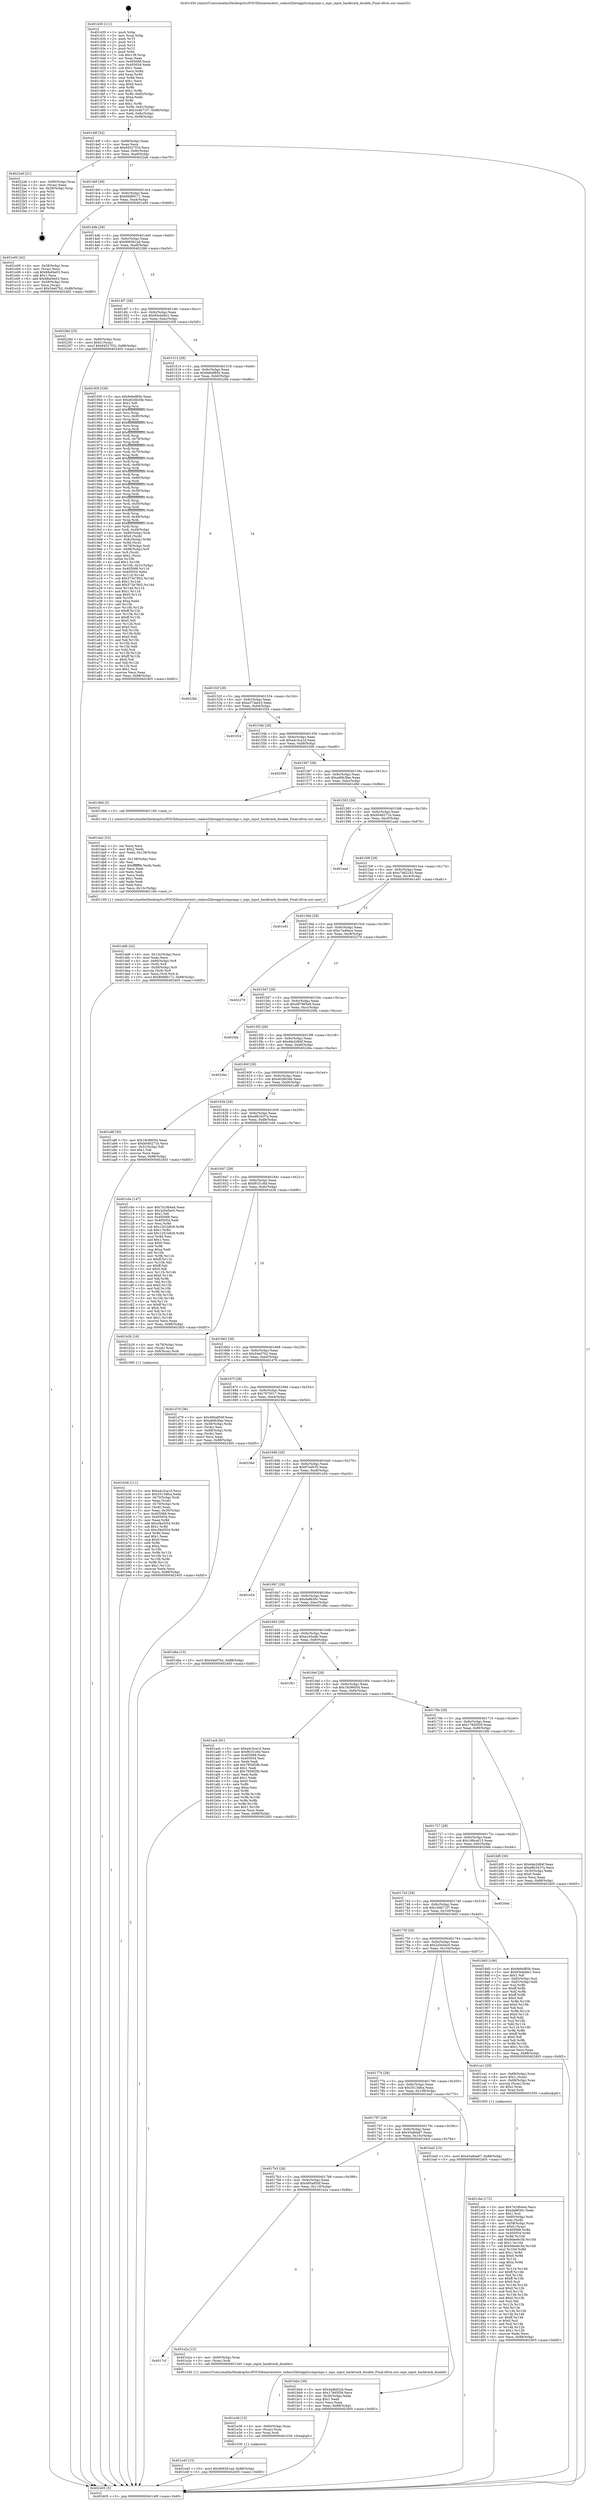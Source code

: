 digraph "0x401430" {
  label = "0x401430 (/mnt/c/Users/mathe/Desktop/tcc/POCII/binaries/extr_radare2libreggrlccmpcmpc.c_mpc_input_backtrack_disable_Final-ollvm.out::main(0))"
  labelloc = "t"
  node[shape=record]

  Entry [label="",width=0.3,height=0.3,shape=circle,fillcolor=black,style=filled]
  "0x40149f" [label="{
     0x40149f [32]\l
     | [instrs]\l
     &nbsp;&nbsp;0x40149f \<+6\>: mov -0x88(%rbp),%eax\l
     &nbsp;&nbsp;0x4014a5 \<+2\>: mov %eax,%ecx\l
     &nbsp;&nbsp;0x4014a7 \<+6\>: sub $0x84527f1b,%ecx\l
     &nbsp;&nbsp;0x4014ad \<+6\>: mov %eax,-0x9c(%rbp)\l
     &nbsp;&nbsp;0x4014b3 \<+6\>: mov %ecx,-0xa0(%rbp)\l
     &nbsp;&nbsp;0x4014b9 \<+6\>: je 00000000004022a6 \<main+0xe76\>\l
  }"]
  "0x4022a6" [label="{
     0x4022a6 [21]\l
     | [instrs]\l
     &nbsp;&nbsp;0x4022a6 \<+4\>: mov -0x80(%rbp),%rax\l
     &nbsp;&nbsp;0x4022aa \<+2\>: mov (%rax),%eax\l
     &nbsp;&nbsp;0x4022ac \<+4\>: lea -0x28(%rbp),%rsp\l
     &nbsp;&nbsp;0x4022b0 \<+1\>: pop %rbx\l
     &nbsp;&nbsp;0x4022b1 \<+2\>: pop %r12\l
     &nbsp;&nbsp;0x4022b3 \<+2\>: pop %r13\l
     &nbsp;&nbsp;0x4022b5 \<+2\>: pop %r14\l
     &nbsp;&nbsp;0x4022b7 \<+2\>: pop %r15\l
     &nbsp;&nbsp;0x4022b9 \<+1\>: pop %rbp\l
     &nbsp;&nbsp;0x4022ba \<+1\>: ret\l
  }"]
  "0x4014bf" [label="{
     0x4014bf [28]\l
     | [instrs]\l
     &nbsp;&nbsp;0x4014bf \<+5\>: jmp 00000000004014c4 \<main+0x94\>\l
     &nbsp;&nbsp;0x4014c4 \<+6\>: mov -0x9c(%rbp),%eax\l
     &nbsp;&nbsp;0x4014ca \<+5\>: sub $0x89d89171,%eax\l
     &nbsp;&nbsp;0x4014cf \<+6\>: mov %eax,-0xa4(%rbp)\l
     &nbsp;&nbsp;0x4014d5 \<+6\>: je 0000000000401e00 \<main+0x9d0\>\l
  }"]
  Exit [label="",width=0.3,height=0.3,shape=circle,fillcolor=black,style=filled,peripheries=2]
  "0x401e00" [label="{
     0x401e00 [42]\l
     | [instrs]\l
     &nbsp;&nbsp;0x401e00 \<+4\>: mov -0x58(%rbp),%rax\l
     &nbsp;&nbsp;0x401e04 \<+2\>: mov (%rax),%ecx\l
     &nbsp;&nbsp;0x401e06 \<+6\>: sub $0x68af4e03,%ecx\l
     &nbsp;&nbsp;0x401e0c \<+3\>: add $0x1,%ecx\l
     &nbsp;&nbsp;0x401e0f \<+6\>: add $0x68af4e03,%ecx\l
     &nbsp;&nbsp;0x401e15 \<+4\>: mov -0x58(%rbp),%rax\l
     &nbsp;&nbsp;0x401e19 \<+2\>: mov %ecx,(%rax)\l
     &nbsp;&nbsp;0x401e1b \<+10\>: movl $0x54e07b2,-0x88(%rbp)\l
     &nbsp;&nbsp;0x401e25 \<+5\>: jmp 0000000000402405 \<main+0xfd5\>\l
  }"]
  "0x4014db" [label="{
     0x4014db [28]\l
     | [instrs]\l
     &nbsp;&nbsp;0x4014db \<+5\>: jmp 00000000004014e0 \<main+0xb0\>\l
     &nbsp;&nbsp;0x4014e0 \<+6\>: mov -0x9c(%rbp),%eax\l
     &nbsp;&nbsp;0x4014e6 \<+5\>: sub $0x906561ad,%eax\l
     &nbsp;&nbsp;0x4014eb \<+6\>: mov %eax,-0xa8(%rbp)\l
     &nbsp;&nbsp;0x4014f1 \<+6\>: je 000000000040228d \<main+0xe5d\>\l
  }"]
  "0x401e45" [label="{
     0x401e45 [15]\l
     | [instrs]\l
     &nbsp;&nbsp;0x401e45 \<+10\>: movl $0x906561ad,-0x88(%rbp)\l
     &nbsp;&nbsp;0x401e4f \<+5\>: jmp 0000000000402405 \<main+0xfd5\>\l
  }"]
  "0x40228d" [label="{
     0x40228d [25]\l
     | [instrs]\l
     &nbsp;&nbsp;0x40228d \<+4\>: mov -0x80(%rbp),%rax\l
     &nbsp;&nbsp;0x402291 \<+6\>: movl $0x0,(%rax)\l
     &nbsp;&nbsp;0x402297 \<+10\>: movl $0x84527f1b,-0x88(%rbp)\l
     &nbsp;&nbsp;0x4022a1 \<+5\>: jmp 0000000000402405 \<main+0xfd5\>\l
  }"]
  "0x4014f7" [label="{
     0x4014f7 [28]\l
     | [instrs]\l
     &nbsp;&nbsp;0x4014f7 \<+5\>: jmp 00000000004014fc \<main+0xcc\>\l
     &nbsp;&nbsp;0x4014fc \<+6\>: mov -0x9c(%rbp),%eax\l
     &nbsp;&nbsp;0x401502 \<+5\>: sub $0x93e4dde1,%eax\l
     &nbsp;&nbsp;0x401507 \<+6\>: mov %eax,-0xac(%rbp)\l
     &nbsp;&nbsp;0x40150d \<+6\>: je 000000000040193f \<main+0x50f\>\l
  }"]
  "0x401e36" [label="{
     0x401e36 [15]\l
     | [instrs]\l
     &nbsp;&nbsp;0x401e36 \<+4\>: mov -0x60(%rbp),%rax\l
     &nbsp;&nbsp;0x401e3a \<+3\>: mov (%rax),%rax\l
     &nbsp;&nbsp;0x401e3d \<+3\>: mov %rax,%rdi\l
     &nbsp;&nbsp;0x401e40 \<+5\>: call 0000000000401030 \<free@plt\>\l
     | [calls]\l
     &nbsp;&nbsp;0x401030 \{1\} (unknown)\l
  }"]
  "0x40193f" [label="{
     0x40193f [336]\l
     | [instrs]\l
     &nbsp;&nbsp;0x40193f \<+5\>: mov $0x9e6ef85b,%eax\l
     &nbsp;&nbsp;0x401944 \<+5\>: mov $0xe626b3de,%ecx\l
     &nbsp;&nbsp;0x401949 \<+2\>: mov $0x1,%dl\l
     &nbsp;&nbsp;0x40194b \<+3\>: mov %rsp,%rsi\l
     &nbsp;&nbsp;0x40194e \<+4\>: add $0xfffffffffffffff0,%rsi\l
     &nbsp;&nbsp;0x401952 \<+3\>: mov %rsi,%rsp\l
     &nbsp;&nbsp;0x401955 \<+4\>: mov %rsi,-0x80(%rbp)\l
     &nbsp;&nbsp;0x401959 \<+3\>: mov %rsp,%rsi\l
     &nbsp;&nbsp;0x40195c \<+4\>: add $0xfffffffffffffff0,%rsi\l
     &nbsp;&nbsp;0x401960 \<+3\>: mov %rsi,%rsp\l
     &nbsp;&nbsp;0x401963 \<+3\>: mov %rsp,%rdi\l
     &nbsp;&nbsp;0x401966 \<+4\>: add $0xfffffffffffffff0,%rdi\l
     &nbsp;&nbsp;0x40196a \<+3\>: mov %rdi,%rsp\l
     &nbsp;&nbsp;0x40196d \<+4\>: mov %rdi,-0x78(%rbp)\l
     &nbsp;&nbsp;0x401971 \<+3\>: mov %rsp,%rdi\l
     &nbsp;&nbsp;0x401974 \<+4\>: add $0xfffffffffffffff0,%rdi\l
     &nbsp;&nbsp;0x401978 \<+3\>: mov %rdi,%rsp\l
     &nbsp;&nbsp;0x40197b \<+4\>: mov %rdi,-0x70(%rbp)\l
     &nbsp;&nbsp;0x40197f \<+3\>: mov %rsp,%rdi\l
     &nbsp;&nbsp;0x401982 \<+4\>: add $0xfffffffffffffff0,%rdi\l
     &nbsp;&nbsp;0x401986 \<+3\>: mov %rdi,%rsp\l
     &nbsp;&nbsp;0x401989 \<+4\>: mov %rdi,-0x68(%rbp)\l
     &nbsp;&nbsp;0x40198d \<+3\>: mov %rsp,%rdi\l
     &nbsp;&nbsp;0x401990 \<+4\>: add $0xfffffffffffffff0,%rdi\l
     &nbsp;&nbsp;0x401994 \<+3\>: mov %rdi,%rsp\l
     &nbsp;&nbsp;0x401997 \<+4\>: mov %rdi,-0x60(%rbp)\l
     &nbsp;&nbsp;0x40199b \<+3\>: mov %rsp,%rdi\l
     &nbsp;&nbsp;0x40199e \<+4\>: add $0xfffffffffffffff0,%rdi\l
     &nbsp;&nbsp;0x4019a2 \<+3\>: mov %rdi,%rsp\l
     &nbsp;&nbsp;0x4019a5 \<+4\>: mov %rdi,-0x58(%rbp)\l
     &nbsp;&nbsp;0x4019a9 \<+3\>: mov %rsp,%rdi\l
     &nbsp;&nbsp;0x4019ac \<+4\>: add $0xfffffffffffffff0,%rdi\l
     &nbsp;&nbsp;0x4019b0 \<+3\>: mov %rdi,%rsp\l
     &nbsp;&nbsp;0x4019b3 \<+4\>: mov %rdi,-0x50(%rbp)\l
     &nbsp;&nbsp;0x4019b7 \<+3\>: mov %rsp,%rdi\l
     &nbsp;&nbsp;0x4019ba \<+4\>: add $0xfffffffffffffff0,%rdi\l
     &nbsp;&nbsp;0x4019be \<+3\>: mov %rdi,%rsp\l
     &nbsp;&nbsp;0x4019c1 \<+4\>: mov %rdi,-0x48(%rbp)\l
     &nbsp;&nbsp;0x4019c5 \<+3\>: mov %rsp,%rdi\l
     &nbsp;&nbsp;0x4019c8 \<+4\>: add $0xfffffffffffffff0,%rdi\l
     &nbsp;&nbsp;0x4019cc \<+3\>: mov %rdi,%rsp\l
     &nbsp;&nbsp;0x4019cf \<+4\>: mov %rdi,-0x40(%rbp)\l
     &nbsp;&nbsp;0x4019d3 \<+4\>: mov -0x80(%rbp),%rdi\l
     &nbsp;&nbsp;0x4019d7 \<+6\>: movl $0x0,(%rdi)\l
     &nbsp;&nbsp;0x4019dd \<+7\>: mov -0x8c(%rbp),%r8d\l
     &nbsp;&nbsp;0x4019e4 \<+3\>: mov %r8d,(%rsi)\l
     &nbsp;&nbsp;0x4019e7 \<+4\>: mov -0x78(%rbp),%rdi\l
     &nbsp;&nbsp;0x4019eb \<+7\>: mov -0x98(%rbp),%r9\l
     &nbsp;&nbsp;0x4019f2 \<+3\>: mov %r9,(%rdi)\l
     &nbsp;&nbsp;0x4019f5 \<+3\>: cmpl $0x2,(%rsi)\l
     &nbsp;&nbsp;0x4019f8 \<+4\>: setne %r10b\l
     &nbsp;&nbsp;0x4019fc \<+4\>: and $0x1,%r10b\l
     &nbsp;&nbsp;0x401a00 \<+4\>: mov %r10b,-0x31(%rbp)\l
     &nbsp;&nbsp;0x401a04 \<+8\>: mov 0x405068,%r11d\l
     &nbsp;&nbsp;0x401a0c \<+7\>: mov 0x405054,%ebx\l
     &nbsp;&nbsp;0x401a13 \<+3\>: mov %r11d,%r14d\l
     &nbsp;&nbsp;0x401a16 \<+7\>: sub $0x373e7802,%r14d\l
     &nbsp;&nbsp;0x401a1d \<+4\>: sub $0x1,%r14d\l
     &nbsp;&nbsp;0x401a21 \<+7\>: add $0x373e7802,%r14d\l
     &nbsp;&nbsp;0x401a28 \<+4\>: imul %r14d,%r11d\l
     &nbsp;&nbsp;0x401a2c \<+4\>: and $0x1,%r11d\l
     &nbsp;&nbsp;0x401a30 \<+4\>: cmp $0x0,%r11d\l
     &nbsp;&nbsp;0x401a34 \<+4\>: sete %r10b\l
     &nbsp;&nbsp;0x401a38 \<+3\>: cmp $0xa,%ebx\l
     &nbsp;&nbsp;0x401a3b \<+4\>: setl %r15b\l
     &nbsp;&nbsp;0x401a3f \<+3\>: mov %r10b,%r12b\l
     &nbsp;&nbsp;0x401a42 \<+4\>: xor $0xff,%r12b\l
     &nbsp;&nbsp;0x401a46 \<+3\>: mov %r15b,%r13b\l
     &nbsp;&nbsp;0x401a49 \<+4\>: xor $0xff,%r13b\l
     &nbsp;&nbsp;0x401a4d \<+3\>: xor $0x0,%dl\l
     &nbsp;&nbsp;0x401a50 \<+3\>: mov %r12b,%sil\l
     &nbsp;&nbsp;0x401a53 \<+4\>: and $0x0,%sil\l
     &nbsp;&nbsp;0x401a57 \<+3\>: and %dl,%r10b\l
     &nbsp;&nbsp;0x401a5a \<+3\>: mov %r13b,%dil\l
     &nbsp;&nbsp;0x401a5d \<+4\>: and $0x0,%dil\l
     &nbsp;&nbsp;0x401a61 \<+3\>: and %dl,%r15b\l
     &nbsp;&nbsp;0x401a64 \<+3\>: or %r10b,%sil\l
     &nbsp;&nbsp;0x401a67 \<+3\>: or %r15b,%dil\l
     &nbsp;&nbsp;0x401a6a \<+3\>: xor %dil,%sil\l
     &nbsp;&nbsp;0x401a6d \<+3\>: or %r13b,%r12b\l
     &nbsp;&nbsp;0x401a70 \<+4\>: xor $0xff,%r12b\l
     &nbsp;&nbsp;0x401a74 \<+3\>: or $0x0,%dl\l
     &nbsp;&nbsp;0x401a77 \<+3\>: and %dl,%r12b\l
     &nbsp;&nbsp;0x401a7a \<+3\>: or %r12b,%sil\l
     &nbsp;&nbsp;0x401a7d \<+4\>: test $0x1,%sil\l
     &nbsp;&nbsp;0x401a81 \<+3\>: cmovne %ecx,%eax\l
     &nbsp;&nbsp;0x401a84 \<+6\>: mov %eax,-0x88(%rbp)\l
     &nbsp;&nbsp;0x401a8a \<+5\>: jmp 0000000000402405 \<main+0xfd5\>\l
  }"]
  "0x401513" [label="{
     0x401513 [28]\l
     | [instrs]\l
     &nbsp;&nbsp;0x401513 \<+5\>: jmp 0000000000401518 \<main+0xe8\>\l
     &nbsp;&nbsp;0x401518 \<+6\>: mov -0x9c(%rbp),%eax\l
     &nbsp;&nbsp;0x40151e \<+5\>: sub $0x9e6ef85b,%eax\l
     &nbsp;&nbsp;0x401523 \<+6\>: mov %eax,-0xb0(%rbp)\l
     &nbsp;&nbsp;0x401529 \<+6\>: je 00000000004022bb \<main+0xe8b\>\l
  }"]
  "0x4017cf" [label="{
     0x4017cf\l
  }", style=dashed]
  "0x4022bb" [label="{
     0x4022bb\l
  }", style=dashed]
  "0x40152f" [label="{
     0x40152f [28]\l
     | [instrs]\l
     &nbsp;&nbsp;0x40152f \<+5\>: jmp 0000000000401534 \<main+0x104\>\l
     &nbsp;&nbsp;0x401534 \<+6\>: mov -0x9c(%rbp),%eax\l
     &nbsp;&nbsp;0x40153a \<+5\>: sub $0xa373ae43,%eax\l
     &nbsp;&nbsp;0x40153f \<+6\>: mov %eax,-0xb4(%rbp)\l
     &nbsp;&nbsp;0x401545 \<+6\>: je 0000000000401f24 \<main+0xaf4\>\l
  }"]
  "0x401e2a" [label="{
     0x401e2a [12]\l
     | [instrs]\l
     &nbsp;&nbsp;0x401e2a \<+4\>: mov -0x60(%rbp),%rax\l
     &nbsp;&nbsp;0x401e2e \<+3\>: mov (%rax),%rdi\l
     &nbsp;&nbsp;0x401e31 \<+5\>: call 0000000000401240 \<mpc_input_backtrack_disable\>\l
     | [calls]\l
     &nbsp;&nbsp;0x401240 \{1\} (/mnt/c/Users/mathe/Desktop/tcc/POCII/binaries/extr_radare2libreggrlccmpcmpc.c_mpc_input_backtrack_disable_Final-ollvm.out::mpc_input_backtrack_disable)\l
  }"]
  "0x401f24" [label="{
     0x401f24\l
  }", style=dashed]
  "0x40154b" [label="{
     0x40154b [28]\l
     | [instrs]\l
     &nbsp;&nbsp;0x40154b \<+5\>: jmp 0000000000401550 \<main+0x120\>\l
     &nbsp;&nbsp;0x401550 \<+6\>: mov -0x9c(%rbp),%eax\l
     &nbsp;&nbsp;0x401556 \<+5\>: sub $0xa4c3ca1d,%eax\l
     &nbsp;&nbsp;0x40155b \<+6\>: mov %eax,-0xb8(%rbp)\l
     &nbsp;&nbsp;0x401561 \<+6\>: je 0000000000402300 \<main+0xed0\>\l
  }"]
  "0x401dd6" [label="{
     0x401dd6 [42]\l
     | [instrs]\l
     &nbsp;&nbsp;0x401dd6 \<+6\>: mov -0x13c(%rbp),%ecx\l
     &nbsp;&nbsp;0x401ddc \<+3\>: imul %eax,%ecx\l
     &nbsp;&nbsp;0x401ddf \<+4\>: mov -0x60(%rbp),%r8\l
     &nbsp;&nbsp;0x401de3 \<+3\>: mov (%r8),%r8\l
     &nbsp;&nbsp;0x401de6 \<+4\>: mov -0x58(%rbp),%r9\l
     &nbsp;&nbsp;0x401dea \<+3\>: movslq (%r9),%r9\l
     &nbsp;&nbsp;0x401ded \<+4\>: mov %ecx,(%r8,%r9,4)\l
     &nbsp;&nbsp;0x401df1 \<+10\>: movl $0x89d89171,-0x88(%rbp)\l
     &nbsp;&nbsp;0x401dfb \<+5\>: jmp 0000000000402405 \<main+0xfd5\>\l
  }"]
  "0x402300" [label="{
     0x402300\l
  }", style=dashed]
  "0x401567" [label="{
     0x401567 [28]\l
     | [instrs]\l
     &nbsp;&nbsp;0x401567 \<+5\>: jmp 000000000040156c \<main+0x13c\>\l
     &nbsp;&nbsp;0x40156c \<+6\>: mov -0x9c(%rbp),%eax\l
     &nbsp;&nbsp;0x401572 \<+5\>: sub $0xa66b3fae,%eax\l
     &nbsp;&nbsp;0x401577 \<+6\>: mov %eax,-0xbc(%rbp)\l
     &nbsp;&nbsp;0x40157d \<+6\>: je 0000000000401d9d \<main+0x96d\>\l
  }"]
  "0x401da2" [label="{
     0x401da2 [52]\l
     | [instrs]\l
     &nbsp;&nbsp;0x401da2 \<+2\>: xor %ecx,%ecx\l
     &nbsp;&nbsp;0x401da4 \<+5\>: mov $0x2,%edx\l
     &nbsp;&nbsp;0x401da9 \<+6\>: mov %edx,-0x138(%rbp)\l
     &nbsp;&nbsp;0x401daf \<+1\>: cltd\l
     &nbsp;&nbsp;0x401db0 \<+6\>: mov -0x138(%rbp),%esi\l
     &nbsp;&nbsp;0x401db6 \<+2\>: idiv %esi\l
     &nbsp;&nbsp;0x401db8 \<+6\>: imul $0xfffffffe,%edx,%edx\l
     &nbsp;&nbsp;0x401dbe \<+2\>: mov %ecx,%edi\l
     &nbsp;&nbsp;0x401dc0 \<+2\>: sub %edx,%edi\l
     &nbsp;&nbsp;0x401dc2 \<+2\>: mov %ecx,%edx\l
     &nbsp;&nbsp;0x401dc4 \<+3\>: sub $0x1,%edx\l
     &nbsp;&nbsp;0x401dc7 \<+2\>: add %edx,%edi\l
     &nbsp;&nbsp;0x401dc9 \<+2\>: sub %edi,%ecx\l
     &nbsp;&nbsp;0x401dcb \<+6\>: mov %ecx,-0x13c(%rbp)\l
     &nbsp;&nbsp;0x401dd1 \<+5\>: call 0000000000401160 \<next_i\>\l
     | [calls]\l
     &nbsp;&nbsp;0x401160 \{1\} (/mnt/c/Users/mathe/Desktop/tcc/POCII/binaries/extr_radare2libreggrlccmpcmpc.c_mpc_input_backtrack_disable_Final-ollvm.out::next_i)\l
  }"]
  "0x401d9d" [label="{
     0x401d9d [5]\l
     | [instrs]\l
     &nbsp;&nbsp;0x401d9d \<+5\>: call 0000000000401160 \<next_i\>\l
     | [calls]\l
     &nbsp;&nbsp;0x401160 \{1\} (/mnt/c/Users/mathe/Desktop/tcc/POCII/binaries/extr_radare2libreggrlccmpcmpc.c_mpc_input_backtrack_disable_Final-ollvm.out::next_i)\l
  }"]
  "0x401583" [label="{
     0x401583 [28]\l
     | [instrs]\l
     &nbsp;&nbsp;0x401583 \<+5\>: jmp 0000000000401588 \<main+0x158\>\l
     &nbsp;&nbsp;0x401588 \<+6\>: mov -0x9c(%rbp),%eax\l
     &nbsp;&nbsp;0x40158e \<+5\>: sub $0xb046271b,%eax\l
     &nbsp;&nbsp;0x401593 \<+6\>: mov %eax,-0xc0(%rbp)\l
     &nbsp;&nbsp;0x401599 \<+6\>: je 0000000000401aad \<main+0x67d\>\l
  }"]
  "0x401cbe" [label="{
     0x401cbe [172]\l
     | [instrs]\l
     &nbsp;&nbsp;0x401cbe \<+5\>: mov $0x7d18b4a4,%ecx\l
     &nbsp;&nbsp;0x401cc3 \<+5\>: mov $0xda8630c,%edx\l
     &nbsp;&nbsp;0x401cc8 \<+3\>: mov $0x1,%sil\l
     &nbsp;&nbsp;0x401ccb \<+4\>: mov -0x60(%rbp),%rdi\l
     &nbsp;&nbsp;0x401ccf \<+3\>: mov %rax,(%rdi)\l
     &nbsp;&nbsp;0x401cd2 \<+4\>: mov -0x58(%rbp),%rax\l
     &nbsp;&nbsp;0x401cd6 \<+6\>: movl $0x0,(%rax)\l
     &nbsp;&nbsp;0x401cdc \<+8\>: mov 0x405068,%r8d\l
     &nbsp;&nbsp;0x401ce4 \<+8\>: mov 0x405054,%r9d\l
     &nbsp;&nbsp;0x401cec \<+3\>: mov %r8d,%r10d\l
     &nbsp;&nbsp;0x401cef \<+7\>: add $0x9dee6c5b,%r10d\l
     &nbsp;&nbsp;0x401cf6 \<+4\>: sub $0x1,%r10d\l
     &nbsp;&nbsp;0x401cfa \<+7\>: sub $0x9dee6c5b,%r10d\l
     &nbsp;&nbsp;0x401d01 \<+4\>: imul %r10d,%r8d\l
     &nbsp;&nbsp;0x401d05 \<+4\>: and $0x1,%r8d\l
     &nbsp;&nbsp;0x401d09 \<+4\>: cmp $0x0,%r8d\l
     &nbsp;&nbsp;0x401d0d \<+4\>: sete %r11b\l
     &nbsp;&nbsp;0x401d11 \<+4\>: cmp $0xa,%r9d\l
     &nbsp;&nbsp;0x401d15 \<+3\>: setl %bl\l
     &nbsp;&nbsp;0x401d18 \<+3\>: mov %r11b,%r14b\l
     &nbsp;&nbsp;0x401d1b \<+4\>: xor $0xff,%r14b\l
     &nbsp;&nbsp;0x401d1f \<+3\>: mov %bl,%r15b\l
     &nbsp;&nbsp;0x401d22 \<+4\>: xor $0xff,%r15b\l
     &nbsp;&nbsp;0x401d26 \<+4\>: xor $0x0,%sil\l
     &nbsp;&nbsp;0x401d2a \<+3\>: mov %r14b,%r12b\l
     &nbsp;&nbsp;0x401d2d \<+4\>: and $0x0,%r12b\l
     &nbsp;&nbsp;0x401d31 \<+3\>: and %sil,%r11b\l
     &nbsp;&nbsp;0x401d34 \<+3\>: mov %r15b,%r13b\l
     &nbsp;&nbsp;0x401d37 \<+4\>: and $0x0,%r13b\l
     &nbsp;&nbsp;0x401d3b \<+3\>: and %sil,%bl\l
     &nbsp;&nbsp;0x401d3e \<+3\>: or %r11b,%r12b\l
     &nbsp;&nbsp;0x401d41 \<+3\>: or %bl,%r13b\l
     &nbsp;&nbsp;0x401d44 \<+3\>: xor %r13b,%r12b\l
     &nbsp;&nbsp;0x401d47 \<+3\>: or %r15b,%r14b\l
     &nbsp;&nbsp;0x401d4a \<+4\>: xor $0xff,%r14b\l
     &nbsp;&nbsp;0x401d4e \<+4\>: or $0x0,%sil\l
     &nbsp;&nbsp;0x401d52 \<+3\>: and %sil,%r14b\l
     &nbsp;&nbsp;0x401d55 \<+3\>: or %r14b,%r12b\l
     &nbsp;&nbsp;0x401d58 \<+4\>: test $0x1,%r12b\l
     &nbsp;&nbsp;0x401d5c \<+3\>: cmovne %edx,%ecx\l
     &nbsp;&nbsp;0x401d5f \<+6\>: mov %ecx,-0x88(%rbp)\l
     &nbsp;&nbsp;0x401d65 \<+5\>: jmp 0000000000402405 \<main+0xfd5\>\l
  }"]
  "0x401aad" [label="{
     0x401aad\l
  }", style=dashed]
  "0x40159f" [label="{
     0x40159f [28]\l
     | [instrs]\l
     &nbsp;&nbsp;0x40159f \<+5\>: jmp 00000000004015a4 \<main+0x174\>\l
     &nbsp;&nbsp;0x4015a4 \<+6\>: mov -0x9c(%rbp),%eax\l
     &nbsp;&nbsp;0x4015aa \<+5\>: sub $0xc7462243,%eax\l
     &nbsp;&nbsp;0x4015af \<+6\>: mov %eax,-0xc4(%rbp)\l
     &nbsp;&nbsp;0x4015b5 \<+6\>: je 0000000000401e91 \<main+0xa61\>\l
  }"]
  "0x4017b3" [label="{
     0x4017b3 [28]\l
     | [instrs]\l
     &nbsp;&nbsp;0x4017b3 \<+5\>: jmp 00000000004017b8 \<main+0x388\>\l
     &nbsp;&nbsp;0x4017b8 \<+6\>: mov -0x9c(%rbp),%eax\l
     &nbsp;&nbsp;0x4017be \<+5\>: sub $0x495a850f,%eax\l
     &nbsp;&nbsp;0x4017c3 \<+6\>: mov %eax,-0x110(%rbp)\l
     &nbsp;&nbsp;0x4017c9 \<+6\>: je 0000000000401e2a \<main+0x9fa\>\l
  }"]
  "0x401e91" [label="{
     0x401e91\l
  }", style=dashed]
  "0x4015bb" [label="{
     0x4015bb [28]\l
     | [instrs]\l
     &nbsp;&nbsp;0x4015bb \<+5\>: jmp 00000000004015c0 \<main+0x190\>\l
     &nbsp;&nbsp;0x4015c0 \<+6\>: mov -0x9c(%rbp),%eax\l
     &nbsp;&nbsp;0x4015c6 \<+5\>: sub $0xc7a49ace,%eax\l
     &nbsp;&nbsp;0x4015cb \<+6\>: mov %eax,-0xc8(%rbp)\l
     &nbsp;&nbsp;0x4015d1 \<+6\>: je 0000000000402279 \<main+0xe49\>\l
  }"]
  "0x401bb4" [label="{
     0x401bb4 [30]\l
     | [instrs]\l
     &nbsp;&nbsp;0x401bb4 \<+5\>: mov $0x4adbd2cb,%eax\l
     &nbsp;&nbsp;0x401bb9 \<+5\>: mov $0x178d5f39,%ecx\l
     &nbsp;&nbsp;0x401bbe \<+3\>: mov -0x30(%rbp),%edx\l
     &nbsp;&nbsp;0x401bc1 \<+3\>: cmp $0x1,%edx\l
     &nbsp;&nbsp;0x401bc4 \<+3\>: cmovl %ecx,%eax\l
     &nbsp;&nbsp;0x401bc7 \<+6\>: mov %eax,-0x88(%rbp)\l
     &nbsp;&nbsp;0x401bcd \<+5\>: jmp 0000000000402405 \<main+0xfd5\>\l
  }"]
  "0x402279" [label="{
     0x402279\l
  }", style=dashed]
  "0x4015d7" [label="{
     0x4015d7 [28]\l
     | [instrs]\l
     &nbsp;&nbsp;0x4015d7 \<+5\>: jmp 00000000004015dc \<main+0x1ac\>\l
     &nbsp;&nbsp;0x4015dc \<+6\>: mov -0x9c(%rbp),%eax\l
     &nbsp;&nbsp;0x4015e2 \<+5\>: sub $0xd87965e9,%eax\l
     &nbsp;&nbsp;0x4015e7 \<+6\>: mov %eax,-0xcc(%rbp)\l
     &nbsp;&nbsp;0x4015ed \<+6\>: je 00000000004020fa \<main+0xcca\>\l
  }"]
  "0x401797" [label="{
     0x401797 [28]\l
     | [instrs]\l
     &nbsp;&nbsp;0x401797 \<+5\>: jmp 000000000040179c \<main+0x36c\>\l
     &nbsp;&nbsp;0x40179c \<+6\>: mov -0x9c(%rbp),%eax\l
     &nbsp;&nbsp;0x4017a2 \<+5\>: sub $0x45a8da87,%eax\l
     &nbsp;&nbsp;0x4017a7 \<+6\>: mov %eax,-0x10c(%rbp)\l
     &nbsp;&nbsp;0x4017ad \<+6\>: je 0000000000401bb4 \<main+0x784\>\l
  }"]
  "0x4020fa" [label="{
     0x4020fa\l
  }", style=dashed]
  "0x4015f3" [label="{
     0x4015f3 [28]\l
     | [instrs]\l
     &nbsp;&nbsp;0x4015f3 \<+5\>: jmp 00000000004015f8 \<main+0x1c8\>\l
     &nbsp;&nbsp;0x4015f8 \<+6\>: mov -0x9c(%rbp),%eax\l
     &nbsp;&nbsp;0x4015fe \<+5\>: sub $0xdde2d84f,%eax\l
     &nbsp;&nbsp;0x401603 \<+6\>: mov %eax,-0xd0(%rbp)\l
     &nbsp;&nbsp;0x401609 \<+6\>: je 000000000040226a \<main+0xe3a\>\l
  }"]
  "0x401ba5" [label="{
     0x401ba5 [15]\l
     | [instrs]\l
     &nbsp;&nbsp;0x401ba5 \<+10\>: movl $0x45a8da87,-0x88(%rbp)\l
     &nbsp;&nbsp;0x401baf \<+5\>: jmp 0000000000402405 \<main+0xfd5\>\l
  }"]
  "0x40226a" [label="{
     0x40226a\l
  }", style=dashed]
  "0x40160f" [label="{
     0x40160f [28]\l
     | [instrs]\l
     &nbsp;&nbsp;0x40160f \<+5\>: jmp 0000000000401614 \<main+0x1e4\>\l
     &nbsp;&nbsp;0x401614 \<+6\>: mov -0x9c(%rbp),%eax\l
     &nbsp;&nbsp;0x40161a \<+5\>: sub $0xe626b3de,%eax\l
     &nbsp;&nbsp;0x40161f \<+6\>: mov %eax,-0xd4(%rbp)\l
     &nbsp;&nbsp;0x401625 \<+6\>: je 0000000000401a8f \<main+0x65f\>\l
  }"]
  "0x40177b" [label="{
     0x40177b [28]\l
     | [instrs]\l
     &nbsp;&nbsp;0x40177b \<+5\>: jmp 0000000000401780 \<main+0x350\>\l
     &nbsp;&nbsp;0x401780 \<+6\>: mov -0x9c(%rbp),%eax\l
     &nbsp;&nbsp;0x401786 \<+5\>: sub $0x3513dfca,%eax\l
     &nbsp;&nbsp;0x40178b \<+6\>: mov %eax,-0x108(%rbp)\l
     &nbsp;&nbsp;0x401791 \<+6\>: je 0000000000401ba5 \<main+0x775\>\l
  }"]
  "0x401a8f" [label="{
     0x401a8f [30]\l
     | [instrs]\l
     &nbsp;&nbsp;0x401a8f \<+5\>: mov $0x16c96054,%eax\l
     &nbsp;&nbsp;0x401a94 \<+5\>: mov $0xb046271b,%ecx\l
     &nbsp;&nbsp;0x401a99 \<+3\>: mov -0x31(%rbp),%dl\l
     &nbsp;&nbsp;0x401a9c \<+3\>: test $0x1,%dl\l
     &nbsp;&nbsp;0x401a9f \<+3\>: cmovne %ecx,%eax\l
     &nbsp;&nbsp;0x401aa2 \<+6\>: mov %eax,-0x88(%rbp)\l
     &nbsp;&nbsp;0x401aa8 \<+5\>: jmp 0000000000402405 \<main+0xfd5\>\l
  }"]
  "0x40162b" [label="{
     0x40162b [28]\l
     | [instrs]\l
     &nbsp;&nbsp;0x40162b \<+5\>: jmp 0000000000401630 \<main+0x200\>\l
     &nbsp;&nbsp;0x401630 \<+6\>: mov -0x9c(%rbp),%eax\l
     &nbsp;&nbsp;0x401636 \<+5\>: sub $0xe8b3437a,%eax\l
     &nbsp;&nbsp;0x40163b \<+6\>: mov %eax,-0xd8(%rbp)\l
     &nbsp;&nbsp;0x401641 \<+6\>: je 0000000000401c0e \<main+0x7de\>\l
  }"]
  "0x401ca1" [label="{
     0x401ca1 [29]\l
     | [instrs]\l
     &nbsp;&nbsp;0x401ca1 \<+4\>: mov -0x68(%rbp),%rax\l
     &nbsp;&nbsp;0x401ca5 \<+6\>: movl $0x1,(%rax)\l
     &nbsp;&nbsp;0x401cab \<+4\>: mov -0x68(%rbp),%rax\l
     &nbsp;&nbsp;0x401caf \<+3\>: movslq (%rax),%rax\l
     &nbsp;&nbsp;0x401cb2 \<+4\>: shl $0x2,%rax\l
     &nbsp;&nbsp;0x401cb6 \<+3\>: mov %rax,%rdi\l
     &nbsp;&nbsp;0x401cb9 \<+5\>: call 0000000000401050 \<malloc@plt\>\l
     | [calls]\l
     &nbsp;&nbsp;0x401050 \{1\} (unknown)\l
  }"]
  "0x401c0e" [label="{
     0x401c0e [147]\l
     | [instrs]\l
     &nbsp;&nbsp;0x401c0e \<+5\>: mov $0x7d18b4a4,%eax\l
     &nbsp;&nbsp;0x401c13 \<+5\>: mov $0x2a5e5ec0,%ecx\l
     &nbsp;&nbsp;0x401c18 \<+2\>: mov $0x1,%dl\l
     &nbsp;&nbsp;0x401c1a \<+7\>: mov 0x405068,%esi\l
     &nbsp;&nbsp;0x401c21 \<+7\>: mov 0x405054,%edi\l
     &nbsp;&nbsp;0x401c28 \<+3\>: mov %esi,%r8d\l
     &nbsp;&nbsp;0x401c2b \<+7\>: sub $0x1201b828,%r8d\l
     &nbsp;&nbsp;0x401c32 \<+4\>: sub $0x1,%r8d\l
     &nbsp;&nbsp;0x401c36 \<+7\>: add $0x1201b828,%r8d\l
     &nbsp;&nbsp;0x401c3d \<+4\>: imul %r8d,%esi\l
     &nbsp;&nbsp;0x401c41 \<+3\>: and $0x1,%esi\l
     &nbsp;&nbsp;0x401c44 \<+3\>: cmp $0x0,%esi\l
     &nbsp;&nbsp;0x401c47 \<+4\>: sete %r9b\l
     &nbsp;&nbsp;0x401c4b \<+3\>: cmp $0xa,%edi\l
     &nbsp;&nbsp;0x401c4e \<+4\>: setl %r10b\l
     &nbsp;&nbsp;0x401c52 \<+3\>: mov %r9b,%r11b\l
     &nbsp;&nbsp;0x401c55 \<+4\>: xor $0xff,%r11b\l
     &nbsp;&nbsp;0x401c59 \<+3\>: mov %r10b,%bl\l
     &nbsp;&nbsp;0x401c5c \<+3\>: xor $0xff,%bl\l
     &nbsp;&nbsp;0x401c5f \<+3\>: xor $0x0,%dl\l
     &nbsp;&nbsp;0x401c62 \<+3\>: mov %r11b,%r14b\l
     &nbsp;&nbsp;0x401c65 \<+4\>: and $0x0,%r14b\l
     &nbsp;&nbsp;0x401c69 \<+3\>: and %dl,%r9b\l
     &nbsp;&nbsp;0x401c6c \<+3\>: mov %bl,%r15b\l
     &nbsp;&nbsp;0x401c6f \<+4\>: and $0x0,%r15b\l
     &nbsp;&nbsp;0x401c73 \<+3\>: and %dl,%r10b\l
     &nbsp;&nbsp;0x401c76 \<+3\>: or %r9b,%r14b\l
     &nbsp;&nbsp;0x401c79 \<+3\>: or %r10b,%r15b\l
     &nbsp;&nbsp;0x401c7c \<+3\>: xor %r15b,%r14b\l
     &nbsp;&nbsp;0x401c7f \<+3\>: or %bl,%r11b\l
     &nbsp;&nbsp;0x401c82 \<+4\>: xor $0xff,%r11b\l
     &nbsp;&nbsp;0x401c86 \<+3\>: or $0x0,%dl\l
     &nbsp;&nbsp;0x401c89 \<+3\>: and %dl,%r11b\l
     &nbsp;&nbsp;0x401c8c \<+3\>: or %r11b,%r14b\l
     &nbsp;&nbsp;0x401c8f \<+4\>: test $0x1,%r14b\l
     &nbsp;&nbsp;0x401c93 \<+3\>: cmovne %ecx,%eax\l
     &nbsp;&nbsp;0x401c96 \<+6\>: mov %eax,-0x88(%rbp)\l
     &nbsp;&nbsp;0x401c9c \<+5\>: jmp 0000000000402405 \<main+0xfd5\>\l
  }"]
  "0x401647" [label="{
     0x401647 [28]\l
     | [instrs]\l
     &nbsp;&nbsp;0x401647 \<+5\>: jmp 000000000040164c \<main+0x21c\>\l
     &nbsp;&nbsp;0x40164c \<+6\>: mov -0x9c(%rbp),%eax\l
     &nbsp;&nbsp;0x401652 \<+5\>: sub $0xf91f1c6d,%eax\l
     &nbsp;&nbsp;0x401657 \<+6\>: mov %eax,-0xdc(%rbp)\l
     &nbsp;&nbsp;0x40165d \<+6\>: je 0000000000401b26 \<main+0x6f6\>\l
  }"]
  "0x401b36" [label="{
     0x401b36 [111]\l
     | [instrs]\l
     &nbsp;&nbsp;0x401b36 \<+5\>: mov $0xa4c3ca1d,%ecx\l
     &nbsp;&nbsp;0x401b3b \<+5\>: mov $0x3513dfca,%edx\l
     &nbsp;&nbsp;0x401b40 \<+4\>: mov -0x70(%rbp),%rdi\l
     &nbsp;&nbsp;0x401b44 \<+2\>: mov %eax,(%rdi)\l
     &nbsp;&nbsp;0x401b46 \<+4\>: mov -0x70(%rbp),%rdi\l
     &nbsp;&nbsp;0x401b4a \<+2\>: mov (%rdi),%eax\l
     &nbsp;&nbsp;0x401b4c \<+3\>: mov %eax,-0x30(%rbp)\l
     &nbsp;&nbsp;0x401b4f \<+7\>: mov 0x405068,%eax\l
     &nbsp;&nbsp;0x401b56 \<+7\>: mov 0x405054,%esi\l
     &nbsp;&nbsp;0x401b5d \<+3\>: mov %eax,%r8d\l
     &nbsp;&nbsp;0x401b60 \<+7\>: add $0xcf4e5f34,%r8d\l
     &nbsp;&nbsp;0x401b67 \<+4\>: sub $0x1,%r8d\l
     &nbsp;&nbsp;0x401b6b \<+7\>: sub $0xcf4e5f34,%r8d\l
     &nbsp;&nbsp;0x401b72 \<+4\>: imul %r8d,%eax\l
     &nbsp;&nbsp;0x401b76 \<+3\>: and $0x1,%eax\l
     &nbsp;&nbsp;0x401b79 \<+3\>: cmp $0x0,%eax\l
     &nbsp;&nbsp;0x401b7c \<+4\>: sete %r9b\l
     &nbsp;&nbsp;0x401b80 \<+3\>: cmp $0xa,%esi\l
     &nbsp;&nbsp;0x401b83 \<+4\>: setl %r10b\l
     &nbsp;&nbsp;0x401b87 \<+3\>: mov %r9b,%r11b\l
     &nbsp;&nbsp;0x401b8a \<+3\>: and %r10b,%r11b\l
     &nbsp;&nbsp;0x401b8d \<+3\>: xor %r10b,%r9b\l
     &nbsp;&nbsp;0x401b90 \<+3\>: or %r9b,%r11b\l
     &nbsp;&nbsp;0x401b93 \<+4\>: test $0x1,%r11b\l
     &nbsp;&nbsp;0x401b97 \<+3\>: cmovne %edx,%ecx\l
     &nbsp;&nbsp;0x401b9a \<+6\>: mov %ecx,-0x88(%rbp)\l
     &nbsp;&nbsp;0x401ba0 \<+5\>: jmp 0000000000402405 \<main+0xfd5\>\l
  }"]
  "0x401b26" [label="{
     0x401b26 [16]\l
     | [instrs]\l
     &nbsp;&nbsp;0x401b26 \<+4\>: mov -0x78(%rbp),%rax\l
     &nbsp;&nbsp;0x401b2a \<+3\>: mov (%rax),%rax\l
     &nbsp;&nbsp;0x401b2d \<+4\>: mov 0x8(%rax),%rdi\l
     &nbsp;&nbsp;0x401b31 \<+5\>: call 0000000000401060 \<atoi@plt\>\l
     | [calls]\l
     &nbsp;&nbsp;0x401060 \{1\} (unknown)\l
  }"]
  "0x401663" [label="{
     0x401663 [28]\l
     | [instrs]\l
     &nbsp;&nbsp;0x401663 \<+5\>: jmp 0000000000401668 \<main+0x238\>\l
     &nbsp;&nbsp;0x401668 \<+6\>: mov -0x9c(%rbp),%eax\l
     &nbsp;&nbsp;0x40166e \<+5\>: sub $0x54e07b2,%eax\l
     &nbsp;&nbsp;0x401673 \<+6\>: mov %eax,-0xe0(%rbp)\l
     &nbsp;&nbsp;0x401679 \<+6\>: je 0000000000401d79 \<main+0x949\>\l
  }"]
  "0x401430" [label="{
     0x401430 [111]\l
     | [instrs]\l
     &nbsp;&nbsp;0x401430 \<+1\>: push %rbp\l
     &nbsp;&nbsp;0x401431 \<+3\>: mov %rsp,%rbp\l
     &nbsp;&nbsp;0x401434 \<+2\>: push %r15\l
     &nbsp;&nbsp;0x401436 \<+2\>: push %r14\l
     &nbsp;&nbsp;0x401438 \<+2\>: push %r13\l
     &nbsp;&nbsp;0x40143a \<+2\>: push %r12\l
     &nbsp;&nbsp;0x40143c \<+1\>: push %rbx\l
     &nbsp;&nbsp;0x40143d \<+7\>: sub $0x138,%rsp\l
     &nbsp;&nbsp;0x401444 \<+2\>: xor %eax,%eax\l
     &nbsp;&nbsp;0x401446 \<+7\>: mov 0x405068,%ecx\l
     &nbsp;&nbsp;0x40144d \<+7\>: mov 0x405054,%edx\l
     &nbsp;&nbsp;0x401454 \<+3\>: sub $0x1,%eax\l
     &nbsp;&nbsp;0x401457 \<+3\>: mov %ecx,%r8d\l
     &nbsp;&nbsp;0x40145a \<+3\>: add %eax,%r8d\l
     &nbsp;&nbsp;0x40145d \<+4\>: imul %r8d,%ecx\l
     &nbsp;&nbsp;0x401461 \<+3\>: and $0x1,%ecx\l
     &nbsp;&nbsp;0x401464 \<+3\>: cmp $0x0,%ecx\l
     &nbsp;&nbsp;0x401467 \<+4\>: sete %r9b\l
     &nbsp;&nbsp;0x40146b \<+4\>: and $0x1,%r9b\l
     &nbsp;&nbsp;0x40146f \<+7\>: mov %r9b,-0x82(%rbp)\l
     &nbsp;&nbsp;0x401476 \<+3\>: cmp $0xa,%edx\l
     &nbsp;&nbsp;0x401479 \<+4\>: setl %r9b\l
     &nbsp;&nbsp;0x40147d \<+4\>: and $0x1,%r9b\l
     &nbsp;&nbsp;0x401481 \<+7\>: mov %r9b,-0x81(%rbp)\l
     &nbsp;&nbsp;0x401488 \<+10\>: movl $0x1b4b71f7,-0x88(%rbp)\l
     &nbsp;&nbsp;0x401492 \<+6\>: mov %edi,-0x8c(%rbp)\l
     &nbsp;&nbsp;0x401498 \<+7\>: mov %rsi,-0x98(%rbp)\l
  }"]
  "0x401d79" [label="{
     0x401d79 [36]\l
     | [instrs]\l
     &nbsp;&nbsp;0x401d79 \<+5\>: mov $0x495a850f,%eax\l
     &nbsp;&nbsp;0x401d7e \<+5\>: mov $0xa66b3fae,%ecx\l
     &nbsp;&nbsp;0x401d83 \<+4\>: mov -0x58(%rbp),%rdx\l
     &nbsp;&nbsp;0x401d87 \<+2\>: mov (%rdx),%esi\l
     &nbsp;&nbsp;0x401d89 \<+4\>: mov -0x68(%rbp),%rdx\l
     &nbsp;&nbsp;0x401d8d \<+2\>: cmp (%rdx),%esi\l
     &nbsp;&nbsp;0x401d8f \<+3\>: cmovl %ecx,%eax\l
     &nbsp;&nbsp;0x401d92 \<+6\>: mov %eax,-0x88(%rbp)\l
     &nbsp;&nbsp;0x401d98 \<+5\>: jmp 0000000000402405 \<main+0xfd5\>\l
  }"]
  "0x40167f" [label="{
     0x40167f [28]\l
     | [instrs]\l
     &nbsp;&nbsp;0x40167f \<+5\>: jmp 0000000000401684 \<main+0x254\>\l
     &nbsp;&nbsp;0x401684 \<+6\>: mov -0x9c(%rbp),%eax\l
     &nbsp;&nbsp;0x40168a \<+5\>: sub $0x7975017,%eax\l
     &nbsp;&nbsp;0x40168f \<+6\>: mov %eax,-0xe4(%rbp)\l
     &nbsp;&nbsp;0x401695 \<+6\>: je 000000000040236d \<main+0xf3d\>\l
  }"]
  "0x402405" [label="{
     0x402405 [5]\l
     | [instrs]\l
     &nbsp;&nbsp;0x402405 \<+5\>: jmp 000000000040149f \<main+0x6f\>\l
  }"]
  "0x40236d" [label="{
     0x40236d\l
  }", style=dashed]
  "0x40169b" [label="{
     0x40169b [28]\l
     | [instrs]\l
     &nbsp;&nbsp;0x40169b \<+5\>: jmp 00000000004016a0 \<main+0x270\>\l
     &nbsp;&nbsp;0x4016a0 \<+6\>: mov -0x9c(%rbp),%eax\l
     &nbsp;&nbsp;0x4016a6 \<+5\>: sub $0x97ed035,%eax\l
     &nbsp;&nbsp;0x4016ab \<+6\>: mov %eax,-0xe8(%rbp)\l
     &nbsp;&nbsp;0x4016b1 \<+6\>: je 0000000000401e54 \<main+0xa24\>\l
  }"]
  "0x40175f" [label="{
     0x40175f [28]\l
     | [instrs]\l
     &nbsp;&nbsp;0x40175f \<+5\>: jmp 0000000000401764 \<main+0x334\>\l
     &nbsp;&nbsp;0x401764 \<+6\>: mov -0x9c(%rbp),%eax\l
     &nbsp;&nbsp;0x40176a \<+5\>: sub $0x2a5e5ec0,%eax\l
     &nbsp;&nbsp;0x40176f \<+6\>: mov %eax,-0x104(%rbp)\l
     &nbsp;&nbsp;0x401775 \<+6\>: je 0000000000401ca1 \<main+0x871\>\l
  }"]
  "0x401e54" [label="{
     0x401e54\l
  }", style=dashed]
  "0x4016b7" [label="{
     0x4016b7 [28]\l
     | [instrs]\l
     &nbsp;&nbsp;0x4016b7 \<+5\>: jmp 00000000004016bc \<main+0x28c\>\l
     &nbsp;&nbsp;0x4016bc \<+6\>: mov -0x9c(%rbp),%eax\l
     &nbsp;&nbsp;0x4016c2 \<+5\>: sub $0xda8630c,%eax\l
     &nbsp;&nbsp;0x4016c7 \<+6\>: mov %eax,-0xec(%rbp)\l
     &nbsp;&nbsp;0x4016cd \<+6\>: je 0000000000401d6a \<main+0x93a\>\l
  }"]
  "0x4018d5" [label="{
     0x4018d5 [106]\l
     | [instrs]\l
     &nbsp;&nbsp;0x4018d5 \<+5\>: mov $0x9e6ef85b,%eax\l
     &nbsp;&nbsp;0x4018da \<+5\>: mov $0x93e4dde1,%ecx\l
     &nbsp;&nbsp;0x4018df \<+2\>: mov $0x1,%dl\l
     &nbsp;&nbsp;0x4018e1 \<+7\>: mov -0x82(%rbp),%sil\l
     &nbsp;&nbsp;0x4018e8 \<+7\>: mov -0x81(%rbp),%dil\l
     &nbsp;&nbsp;0x4018ef \<+3\>: mov %sil,%r8b\l
     &nbsp;&nbsp;0x4018f2 \<+4\>: xor $0xff,%r8b\l
     &nbsp;&nbsp;0x4018f6 \<+3\>: mov %dil,%r9b\l
     &nbsp;&nbsp;0x4018f9 \<+4\>: xor $0xff,%r9b\l
     &nbsp;&nbsp;0x4018fd \<+3\>: xor $0x0,%dl\l
     &nbsp;&nbsp;0x401900 \<+3\>: mov %r8b,%r10b\l
     &nbsp;&nbsp;0x401903 \<+4\>: and $0x0,%r10b\l
     &nbsp;&nbsp;0x401907 \<+3\>: and %dl,%sil\l
     &nbsp;&nbsp;0x40190a \<+3\>: mov %r9b,%r11b\l
     &nbsp;&nbsp;0x40190d \<+4\>: and $0x0,%r11b\l
     &nbsp;&nbsp;0x401911 \<+3\>: and %dl,%dil\l
     &nbsp;&nbsp;0x401914 \<+3\>: or %sil,%r10b\l
     &nbsp;&nbsp;0x401917 \<+3\>: or %dil,%r11b\l
     &nbsp;&nbsp;0x40191a \<+3\>: xor %r11b,%r10b\l
     &nbsp;&nbsp;0x40191d \<+3\>: or %r9b,%r8b\l
     &nbsp;&nbsp;0x401920 \<+4\>: xor $0xff,%r8b\l
     &nbsp;&nbsp;0x401924 \<+3\>: or $0x0,%dl\l
     &nbsp;&nbsp;0x401927 \<+3\>: and %dl,%r8b\l
     &nbsp;&nbsp;0x40192a \<+3\>: or %r8b,%r10b\l
     &nbsp;&nbsp;0x40192d \<+4\>: test $0x1,%r10b\l
     &nbsp;&nbsp;0x401931 \<+3\>: cmovne %ecx,%eax\l
     &nbsp;&nbsp;0x401934 \<+6\>: mov %eax,-0x88(%rbp)\l
     &nbsp;&nbsp;0x40193a \<+5\>: jmp 0000000000402405 \<main+0xfd5\>\l
  }"]
  "0x401d6a" [label="{
     0x401d6a [15]\l
     | [instrs]\l
     &nbsp;&nbsp;0x401d6a \<+10\>: movl $0x54e07b2,-0x88(%rbp)\l
     &nbsp;&nbsp;0x401d74 \<+5\>: jmp 0000000000402405 \<main+0xfd5\>\l
  }"]
  "0x4016d3" [label="{
     0x4016d3 [28]\l
     | [instrs]\l
     &nbsp;&nbsp;0x4016d3 \<+5\>: jmp 00000000004016d8 \<main+0x2a8\>\l
     &nbsp;&nbsp;0x4016d8 \<+6\>: mov -0x9c(%rbp),%eax\l
     &nbsp;&nbsp;0x4016de \<+5\>: sub $0xe1b5adb,%eax\l
     &nbsp;&nbsp;0x4016e3 \<+6\>: mov %eax,-0xf0(%rbp)\l
     &nbsp;&nbsp;0x4016e9 \<+6\>: je 0000000000401fb1 \<main+0xb81\>\l
  }"]
  "0x401743" [label="{
     0x401743 [28]\l
     | [instrs]\l
     &nbsp;&nbsp;0x401743 \<+5\>: jmp 0000000000401748 \<main+0x318\>\l
     &nbsp;&nbsp;0x401748 \<+6\>: mov -0x9c(%rbp),%eax\l
     &nbsp;&nbsp;0x40174e \<+5\>: sub $0x1b4b71f7,%eax\l
     &nbsp;&nbsp;0x401753 \<+6\>: mov %eax,-0x100(%rbp)\l
     &nbsp;&nbsp;0x401759 \<+6\>: je 00000000004018d5 \<main+0x4a5\>\l
  }"]
  "0x401fb1" [label="{
     0x401fb1\l
  }", style=dashed]
  "0x4016ef" [label="{
     0x4016ef [28]\l
     | [instrs]\l
     &nbsp;&nbsp;0x4016ef \<+5\>: jmp 00000000004016f4 \<main+0x2c4\>\l
     &nbsp;&nbsp;0x4016f4 \<+6\>: mov -0x9c(%rbp),%eax\l
     &nbsp;&nbsp;0x4016fa \<+5\>: sub $0x16c96054,%eax\l
     &nbsp;&nbsp;0x4016ff \<+6\>: mov %eax,-0xf4(%rbp)\l
     &nbsp;&nbsp;0x401705 \<+6\>: je 0000000000401acb \<main+0x69b\>\l
  }"]
  "0x4020eb" [label="{
     0x4020eb\l
  }", style=dashed]
  "0x401acb" [label="{
     0x401acb [91]\l
     | [instrs]\l
     &nbsp;&nbsp;0x401acb \<+5\>: mov $0xa4c3ca1d,%eax\l
     &nbsp;&nbsp;0x401ad0 \<+5\>: mov $0xf91f1c6d,%ecx\l
     &nbsp;&nbsp;0x401ad5 \<+7\>: mov 0x405068,%edx\l
     &nbsp;&nbsp;0x401adc \<+7\>: mov 0x405054,%esi\l
     &nbsp;&nbsp;0x401ae3 \<+2\>: mov %edx,%edi\l
     &nbsp;&nbsp;0x401ae5 \<+6\>: add $0x7856f2fb,%edi\l
     &nbsp;&nbsp;0x401aeb \<+3\>: sub $0x1,%edi\l
     &nbsp;&nbsp;0x401aee \<+6\>: sub $0x7856f2fb,%edi\l
     &nbsp;&nbsp;0x401af4 \<+3\>: imul %edi,%edx\l
     &nbsp;&nbsp;0x401af7 \<+3\>: and $0x1,%edx\l
     &nbsp;&nbsp;0x401afa \<+3\>: cmp $0x0,%edx\l
     &nbsp;&nbsp;0x401afd \<+4\>: sete %r8b\l
     &nbsp;&nbsp;0x401b01 \<+3\>: cmp $0xa,%esi\l
     &nbsp;&nbsp;0x401b04 \<+4\>: setl %r9b\l
     &nbsp;&nbsp;0x401b08 \<+3\>: mov %r8b,%r10b\l
     &nbsp;&nbsp;0x401b0b \<+3\>: and %r9b,%r10b\l
     &nbsp;&nbsp;0x401b0e \<+3\>: xor %r9b,%r8b\l
     &nbsp;&nbsp;0x401b11 \<+3\>: or %r8b,%r10b\l
     &nbsp;&nbsp;0x401b14 \<+4\>: test $0x1,%r10b\l
     &nbsp;&nbsp;0x401b18 \<+3\>: cmovne %ecx,%eax\l
     &nbsp;&nbsp;0x401b1b \<+6\>: mov %eax,-0x88(%rbp)\l
     &nbsp;&nbsp;0x401b21 \<+5\>: jmp 0000000000402405 \<main+0xfd5\>\l
  }"]
  "0x40170b" [label="{
     0x40170b [28]\l
     | [instrs]\l
     &nbsp;&nbsp;0x40170b \<+5\>: jmp 0000000000401710 \<main+0x2e0\>\l
     &nbsp;&nbsp;0x401710 \<+6\>: mov -0x9c(%rbp),%eax\l
     &nbsp;&nbsp;0x401716 \<+5\>: sub $0x178d5f39,%eax\l
     &nbsp;&nbsp;0x40171b \<+6\>: mov %eax,-0xf8(%rbp)\l
     &nbsp;&nbsp;0x401721 \<+6\>: je 0000000000401bf0 \<main+0x7c0\>\l
  }"]
  "0x401727" [label="{
     0x401727 [28]\l
     | [instrs]\l
     &nbsp;&nbsp;0x401727 \<+5\>: jmp 000000000040172c \<main+0x2fc\>\l
     &nbsp;&nbsp;0x40172c \<+6\>: mov -0x9c(%rbp),%eax\l
     &nbsp;&nbsp;0x401732 \<+5\>: sub $0x198ca013,%eax\l
     &nbsp;&nbsp;0x401737 \<+6\>: mov %eax,-0xfc(%rbp)\l
     &nbsp;&nbsp;0x40173d \<+6\>: je 00000000004020eb \<main+0xcbb\>\l
  }"]
  "0x401bf0" [label="{
     0x401bf0 [30]\l
     | [instrs]\l
     &nbsp;&nbsp;0x401bf0 \<+5\>: mov $0xdde2d84f,%eax\l
     &nbsp;&nbsp;0x401bf5 \<+5\>: mov $0xe8b3437a,%ecx\l
     &nbsp;&nbsp;0x401bfa \<+3\>: mov -0x30(%rbp),%edx\l
     &nbsp;&nbsp;0x401bfd \<+3\>: cmp $0x0,%edx\l
     &nbsp;&nbsp;0x401c00 \<+3\>: cmove %ecx,%eax\l
     &nbsp;&nbsp;0x401c03 \<+6\>: mov %eax,-0x88(%rbp)\l
     &nbsp;&nbsp;0x401c09 \<+5\>: jmp 0000000000402405 \<main+0xfd5\>\l
  }"]
  Entry -> "0x401430" [label=" 1"]
  "0x40149f" -> "0x4022a6" [label=" 1"]
  "0x40149f" -> "0x4014bf" [label=" 17"]
  "0x4022a6" -> Exit [label=" 1"]
  "0x4014bf" -> "0x401e00" [label=" 1"]
  "0x4014bf" -> "0x4014db" [label=" 16"]
  "0x40228d" -> "0x402405" [label=" 1"]
  "0x4014db" -> "0x40228d" [label=" 1"]
  "0x4014db" -> "0x4014f7" [label=" 15"]
  "0x401e45" -> "0x402405" [label=" 1"]
  "0x4014f7" -> "0x40193f" [label=" 1"]
  "0x4014f7" -> "0x401513" [label=" 14"]
  "0x401e36" -> "0x401e45" [label=" 1"]
  "0x401513" -> "0x4022bb" [label=" 0"]
  "0x401513" -> "0x40152f" [label=" 14"]
  "0x401e2a" -> "0x401e36" [label=" 1"]
  "0x40152f" -> "0x401f24" [label=" 0"]
  "0x40152f" -> "0x40154b" [label=" 14"]
  "0x4017b3" -> "0x4017cf" [label=" 0"]
  "0x40154b" -> "0x402300" [label=" 0"]
  "0x40154b" -> "0x401567" [label=" 14"]
  "0x4017b3" -> "0x401e2a" [label=" 1"]
  "0x401567" -> "0x401d9d" [label=" 1"]
  "0x401567" -> "0x401583" [label=" 13"]
  "0x401e00" -> "0x402405" [label=" 1"]
  "0x401583" -> "0x401aad" [label=" 0"]
  "0x401583" -> "0x40159f" [label=" 13"]
  "0x401dd6" -> "0x402405" [label=" 1"]
  "0x40159f" -> "0x401e91" [label=" 0"]
  "0x40159f" -> "0x4015bb" [label=" 13"]
  "0x401da2" -> "0x401dd6" [label=" 1"]
  "0x4015bb" -> "0x402279" [label=" 0"]
  "0x4015bb" -> "0x4015d7" [label=" 13"]
  "0x401d9d" -> "0x401da2" [label=" 1"]
  "0x4015d7" -> "0x4020fa" [label=" 0"]
  "0x4015d7" -> "0x4015f3" [label=" 13"]
  "0x401d6a" -> "0x402405" [label=" 1"]
  "0x4015f3" -> "0x40226a" [label=" 0"]
  "0x4015f3" -> "0x40160f" [label=" 13"]
  "0x401cbe" -> "0x402405" [label=" 1"]
  "0x40160f" -> "0x401a8f" [label=" 1"]
  "0x40160f" -> "0x40162b" [label=" 12"]
  "0x401c0e" -> "0x402405" [label=" 1"]
  "0x40162b" -> "0x401c0e" [label=" 1"]
  "0x40162b" -> "0x401647" [label=" 11"]
  "0x401bf0" -> "0x402405" [label=" 1"]
  "0x401647" -> "0x401b26" [label=" 1"]
  "0x401647" -> "0x401663" [label=" 10"]
  "0x401797" -> "0x4017b3" [label=" 1"]
  "0x401663" -> "0x401d79" [label=" 2"]
  "0x401663" -> "0x40167f" [label=" 8"]
  "0x401d79" -> "0x402405" [label=" 2"]
  "0x40167f" -> "0x40236d" [label=" 0"]
  "0x40167f" -> "0x40169b" [label=" 8"]
  "0x401ba5" -> "0x402405" [label=" 1"]
  "0x40169b" -> "0x401e54" [label=" 0"]
  "0x40169b" -> "0x4016b7" [label=" 8"]
  "0x40177b" -> "0x401797" [label=" 2"]
  "0x4016b7" -> "0x401d6a" [label=" 1"]
  "0x4016b7" -> "0x4016d3" [label=" 7"]
  "0x40177b" -> "0x401ba5" [label=" 1"]
  "0x4016d3" -> "0x401fb1" [label=" 0"]
  "0x4016d3" -> "0x4016ef" [label=" 7"]
  "0x40175f" -> "0x40177b" [label=" 3"]
  "0x4016ef" -> "0x401acb" [label=" 1"]
  "0x4016ef" -> "0x40170b" [label=" 6"]
  "0x40175f" -> "0x401ca1" [label=" 1"]
  "0x40170b" -> "0x401bf0" [label=" 1"]
  "0x40170b" -> "0x401727" [label=" 5"]
  "0x401bb4" -> "0x402405" [label=" 1"]
  "0x401727" -> "0x4020eb" [label=" 0"]
  "0x401727" -> "0x401743" [label=" 5"]
  "0x401ca1" -> "0x401cbe" [label=" 1"]
  "0x401743" -> "0x4018d5" [label=" 1"]
  "0x401743" -> "0x40175f" [label=" 4"]
  "0x4018d5" -> "0x402405" [label=" 1"]
  "0x401430" -> "0x40149f" [label=" 1"]
  "0x402405" -> "0x40149f" [label=" 17"]
  "0x401797" -> "0x401bb4" [label=" 1"]
  "0x40193f" -> "0x402405" [label=" 1"]
  "0x401a8f" -> "0x402405" [label=" 1"]
  "0x401acb" -> "0x402405" [label=" 1"]
  "0x401b26" -> "0x401b36" [label=" 1"]
  "0x401b36" -> "0x402405" [label=" 1"]
}
